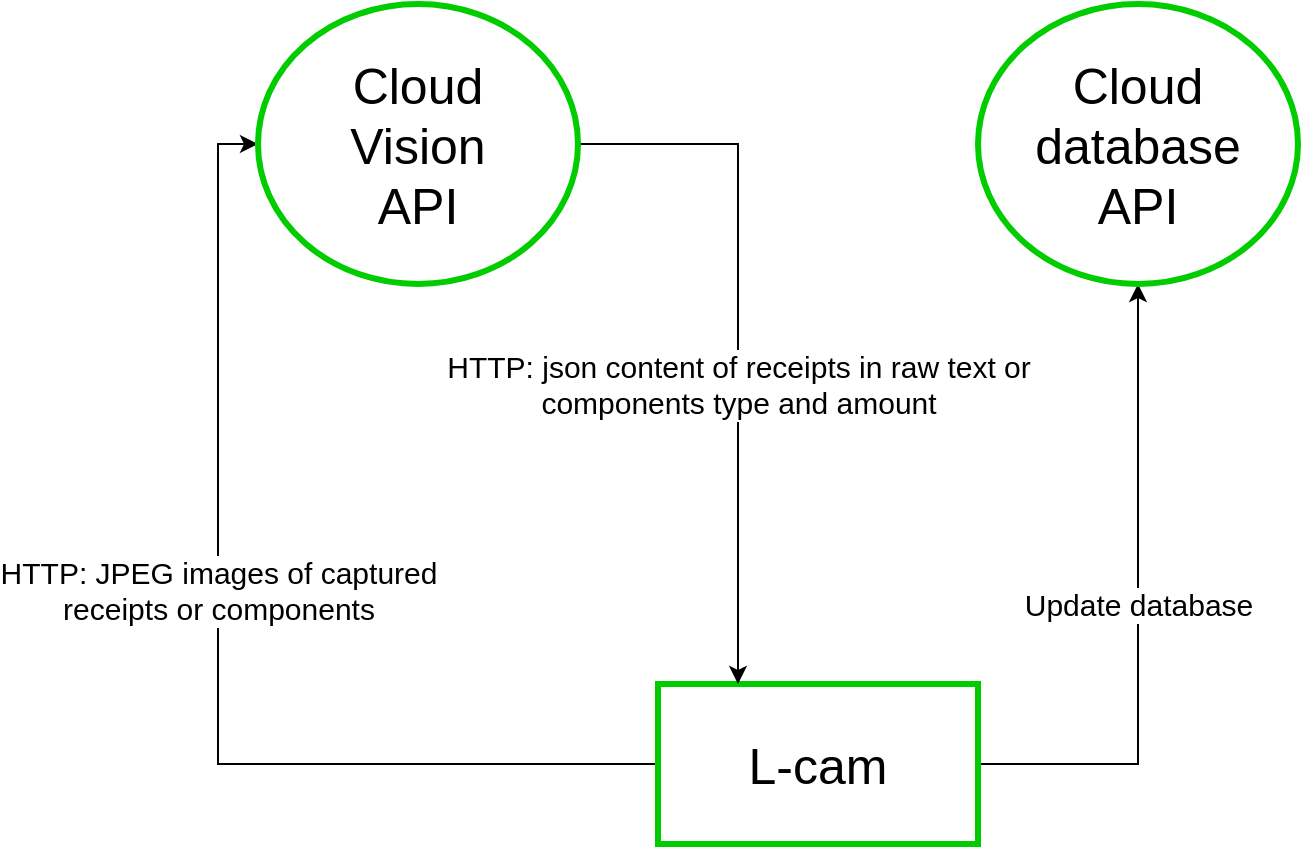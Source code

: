 <mxfile version="20.3.0" type="device" pages="2"><diagram id="oYFg8J_RYt4kyQyv8QZp" name="Page-1"><mxGraphModel dx="2239" dy="838" grid="1" gridSize="10" guides="1" tooltips="1" connect="1" arrows="1" fold="1" page="1" pageScale="1" pageWidth="827" pageHeight="1169" math="0" shadow="0"><root><mxCell id="0"/><mxCell id="1" parent="0"/><mxCell id="FPP9JLkmDv0cpcBaaIOq-5" value="HTTP: JPEG images of captured &lt;br&gt;receipts or components" style="edgeStyle=orthogonalEdgeStyle;rounded=0;orthogonalLoop=1;jettySize=auto;html=1;exitX=0;exitY=0.5;exitDx=0;exitDy=0;fontSize=15;entryX=0;entryY=0.5;entryDx=0;entryDy=0;" edge="1" parent="1" source="FPP9JLkmDv0cpcBaaIOq-1" target="FPP9JLkmDv0cpcBaaIOq-3"><mxGeometry x="0.118" relative="1" as="geometry"><mxPoint as="offset"/></mxGeometry></mxCell><mxCell id="FPP9JLkmDv0cpcBaaIOq-7" value="Update database" style="edgeStyle=orthogonalEdgeStyle;rounded=0;orthogonalLoop=1;jettySize=auto;html=1;exitX=1;exitY=0.5;exitDx=0;exitDy=0;entryX=0.5;entryY=1;entryDx=0;entryDy=0;fontSize=15;" edge="1" parent="1" source="FPP9JLkmDv0cpcBaaIOq-1" target="FPP9JLkmDv0cpcBaaIOq-4"><mxGeometry relative="1" as="geometry"/></mxCell><mxCell id="FPP9JLkmDv0cpcBaaIOq-1" value="L-cam" style="rounded=0;whiteSpace=wrap;html=1;strokeColor=#00CC00;strokeWidth=3;fontSize=25;" vertex="1" parent="1"><mxGeometry x="320" y="520" width="160" height="80" as="geometry"/></mxCell><mxCell id="FPP9JLkmDv0cpcBaaIOq-6" value="HTTP: json content of receipts in raw text or&lt;br&gt;components type and amount" style="edgeStyle=orthogonalEdgeStyle;rounded=0;orthogonalLoop=1;jettySize=auto;html=1;exitX=1;exitY=0.5;exitDx=0;exitDy=0;entryX=0.25;entryY=0;entryDx=0;entryDy=0;fontSize=15;" edge="1" parent="1" source="FPP9JLkmDv0cpcBaaIOq-3" target="FPP9JLkmDv0cpcBaaIOq-1"><mxGeometry x="0.143" relative="1" as="geometry"><mxPoint as="offset"/></mxGeometry></mxCell><mxCell id="FPP9JLkmDv0cpcBaaIOq-3" value="Cloud&lt;br&gt;Vision&lt;br&gt;API" style="ellipse;whiteSpace=wrap;html=1;rounded=0;strokeColor=#00CC00;strokeWidth=3;fontSize=25;" vertex="1" parent="1"><mxGeometry x="120" y="180" width="160" height="140" as="geometry"/></mxCell><mxCell id="FPP9JLkmDv0cpcBaaIOq-4" value="Cloud database&lt;br&gt;API" style="ellipse;whiteSpace=wrap;html=1;rounded=0;strokeColor=#00CC00;strokeWidth=3;fontSize=25;" vertex="1" parent="1"><mxGeometry x="480" y="180" width="160" height="140" as="geometry"/></mxCell></root></mxGraphModel></diagram><diagram id="BaaWPEx64YiKedbKAqXj" name="Page-2"><mxGraphModel dx="1412" dy="838" grid="1" gridSize="10" guides="1" tooltips="1" connect="1" arrows="1" fold="1" page="1" pageScale="1" pageWidth="827" pageHeight="1169" math="0" shadow="0"><root><mxCell id="0"/><mxCell id="1" parent="0"/><mxCell id="ra6X4Nh84a5Gk6wYxchN-1" value="" style="endArrow=none;dashed=1;html=1;dashPattern=1 3;strokeWidth=2;rounded=0;fontSize=15;" edge="1" parent="1"><mxGeometry width="50" height="50" relative="1" as="geometry"><mxPoint x="20" y="400" as="sourcePoint"/><mxPoint x="800" y="400" as="targetPoint"/></mxGeometry></mxCell><mxCell id="ra6X4Nh84a5Gk6wYxchN-2" value="OTA" style="rounded=0;whiteSpace=wrap;html=1;strokeColor=default;strokeWidth=1;fontSize=15;" vertex="1" parent="1"><mxGeometry x="40" y="280" width="120" height="80" as="geometry"/></mxCell><mxCell id="ra6X4Nh84a5Gk6wYxchN-3" value="Image processing" style="rounded=0;whiteSpace=wrap;html=1;strokeColor=default;strokeWidth=1;fontSize=15;" vertex="1" parent="1"><mxGeometry x="180" y="280" width="120" height="80" as="geometry"/></mxCell><mxCell id="ra6X4Nh84a5Gk6wYxchN-4" value="HTTP client" style="rounded=0;whiteSpace=wrap;html=1;strokeColor=default;strokeWidth=1;fontSize=15;" vertex="1" parent="1"><mxGeometry x="320" y="280" width="120" height="80" as="geometry"/></mxCell><mxCell id="sZe6isgolTOFtb3VkO4g-6" value="Socket API" style="rounded=0;whiteSpace=wrap;html=1;strokeColor=default;strokeWidth=1;fontSize=15;verticalAlign=top;" vertex="1" parent="1"><mxGeometry x="40" y="440" width="170" height="230" as="geometry"/></mxCell><mxCell id="sZe6isgolTOFtb3VkO4g-7" value="LwIP" style="rounded=1;whiteSpace=wrap;html=1;strokeColor=default;strokeWidth=1;fontSize=15;" vertex="1" parent="1"><mxGeometry x="65" y="490" width="120" height="40" as="geometry"/></mxCell><mxCell id="sZe6isgolTOFtb3VkO4g-8" value="FreeRTOS+TCPIP" style="rounded=1;whiteSpace=wrap;html=1;strokeColor=default;strokeWidth=1;fontSize=15;" vertex="1" parent="1"><mxGeometry x="50" y="550" width="150" height="40" as="geometry"/></mxCell><mxCell id="sZe6isgolTOFtb3VkO4g-9" value="AzureRTOS NetX" style="rounded=1;whiteSpace=wrap;html=1;strokeColor=default;strokeWidth=1;fontSize=15;" vertex="1" parent="1"><mxGeometry x="55" y="610" width="140" height="40" as="geometry"/></mxCell><mxCell id="sZe6isgolTOFtb3VkO4g-10" value="HTTP API" style="rounded=0;whiteSpace=wrap;html=1;strokeColor=default;strokeWidth=1;fontSize=15;verticalAlign=top;" vertex="1" parent="1"><mxGeometry x="230" y="440" width="180" height="170" as="geometry"/></mxCell><mxCell id="sZe6isgolTOFtb3VkO4g-12" value="FreeRTOS-Plus::CoreHTTP" style="rounded=1;whiteSpace=wrap;html=1;strokeColor=default;strokeWidth=1;fontSize=15;" vertex="1" parent="1"><mxGeometry x="245" y="490" width="150" height="40" as="geometry"/></mxCell><mxCell id="sZe6isgolTOFtb3VkO4g-13" value="AzureRTOS NetX" style="rounded=1;whiteSpace=wrap;html=1;strokeColor=default;strokeWidth=1;fontSize=15;" vertex="1" parent="1"><mxGeometry x="250" y="550" width="140" height="40" as="geometry"/></mxCell><mxCell id="sZe6isgolTOFtb3VkO4g-15" value="Image processing API" style="rounded=0;whiteSpace=wrap;html=1;strokeColor=default;strokeWidth=1;fontSize=15;verticalAlign=top;" vertex="1" parent="1"><mxGeometry x="430" y="440" width="170" height="110" as="geometry"/></mxCell><mxCell id="sZe6isgolTOFtb3VkO4g-16" value="STM32 HAL JPEG" style="rounded=1;whiteSpace=wrap;html=1;strokeColor=default;strokeWidth=1;fontSize=15;" vertex="1" parent="1"><mxGeometry x="447.5" y="490" width="135" height="40" as="geometry"/></mxCell><mxCell id="sZe6isgolTOFtb3VkO4g-17" value="Wi-Fi&lt;br&gt;easy-connect" style="rounded=0;whiteSpace=wrap;html=1;strokeColor=default;strokeWidth=1;fontSize=15;" vertex="1" parent="1"><mxGeometry x="462.5" y="280" width="120" height="80" as="geometry"/></mxCell><mxCell id="sZe6isgolTOFtb3VkO4g-18" value="NFC API" style="rounded=0;whiteSpace=wrap;html=1;strokeColor=default;strokeWidth=1;fontSize=15;verticalAlign=top;" vertex="1" parent="1"><mxGeometry x="620" y="440" width="130" height="110" as="geometry"/></mxCell><mxCell id="sZe6isgolTOFtb3VkO4g-20" value="NFC driver" style="rounded=1;whiteSpace=wrap;html=1;strokeColor=default;strokeWidth=1;fontSize=15;" vertex="1" parent="1"><mxGeometry x="637.5" y="490" width="95" height="40" as="geometry"/></mxCell><mxCell id="sZe6isgolTOFtb3VkO4g-21" value="" style="endArrow=none;dashed=1;html=1;dashPattern=1 3;strokeWidth=2;rounded=0;fontSize=15;" edge="1" parent="1"><mxGeometry width="50" height="50" relative="1" as="geometry"><mxPoint x="20" y="720" as="sourcePoint"/><mxPoint x="800" y="720" as="targetPoint"/></mxGeometry></mxCell><mxCell id="sZe6isgolTOFtb3VkO4g-22" value="Bus API" style="rounded=0;whiteSpace=wrap;html=1;strokeColor=default;strokeWidth=1;fontSize=15;verticalAlign=top;" vertex="1" parent="1"><mxGeometry x="40" y="760" width="170" height="240" as="geometry"/></mxCell><mxCell id="sZe6isgolTOFtb3VkO4g-24" value="STM32 HAL I2C" style="rounded=1;whiteSpace=wrap;html=1;strokeColor=default;strokeWidth=1;fontSize=15;" vertex="1" parent="1"><mxGeometry x="57.5" y="800" width="135" height="40" as="geometry"/></mxCell><mxCell id="sZe6isgolTOFtb3VkO4g-25" value="STM32 HAL SPI" style="rounded=1;whiteSpace=wrap;html=1;strokeColor=default;strokeWidth=1;fontSize=15;" vertex="1" parent="1"><mxGeometry x="57.5" y="850" width="135" height="40" as="geometry"/></mxCell><mxCell id="sZe6isgolTOFtb3VkO4g-26" value="STM32 HAL UART" style="rounded=1;whiteSpace=wrap;html=1;strokeColor=default;strokeWidth=1;fontSize=15;" vertex="1" parent="1"><mxGeometry x="57.5" y="900" width="135" height="40" as="geometry"/></mxCell><mxCell id="sZe6isgolTOFtb3VkO4g-27" value="STM32 HAL DMA" style="rounded=1;whiteSpace=wrap;html=1;strokeColor=default;strokeWidth=1;fontSize=15;" vertex="1" parent="1"><mxGeometry x="57.5" y="950" width="135" height="40" as="geometry"/></mxCell><mxCell id="sZe6isgolTOFtb3VkO4g-28" value="OS API" style="rounded=0;whiteSpace=wrap;html=1;strokeColor=default;strokeWidth=1;fontSize=15;verticalAlign=top;" vertex="1" parent="1"><mxGeometry x="234" y="760" width="170" height="150" as="geometry"/></mxCell><mxCell id="sZe6isgolTOFtb3VkO4g-29" value="FreeRTOS" style="rounded=1;whiteSpace=wrap;html=1;strokeColor=default;strokeWidth=1;fontSize=15;" vertex="1" parent="1"><mxGeometry x="251.5" y="800" width="135" height="40" as="geometry"/></mxCell><mxCell id="sZe6isgolTOFtb3VkO4g-30" value="AzureRTOS" style="rounded=1;whiteSpace=wrap;html=1;strokeColor=default;strokeWidth=1;fontSize=15;" vertex="1" parent="1"><mxGeometry x="252.5" y="850" width="135" height="40" as="geometry"/></mxCell><mxCell id="mjXNjNRwrFT2y-_a3Q0C-1" value="Power management" style="rounded=0;whiteSpace=wrap;html=1;strokeColor=default;strokeWidth=1;fontSize=15;" vertex="1" parent="1"><mxGeometry x="600" y="280" width="120" height="80" as="geometry"/></mxCell></root></mxGraphModel></diagram></mxfile>